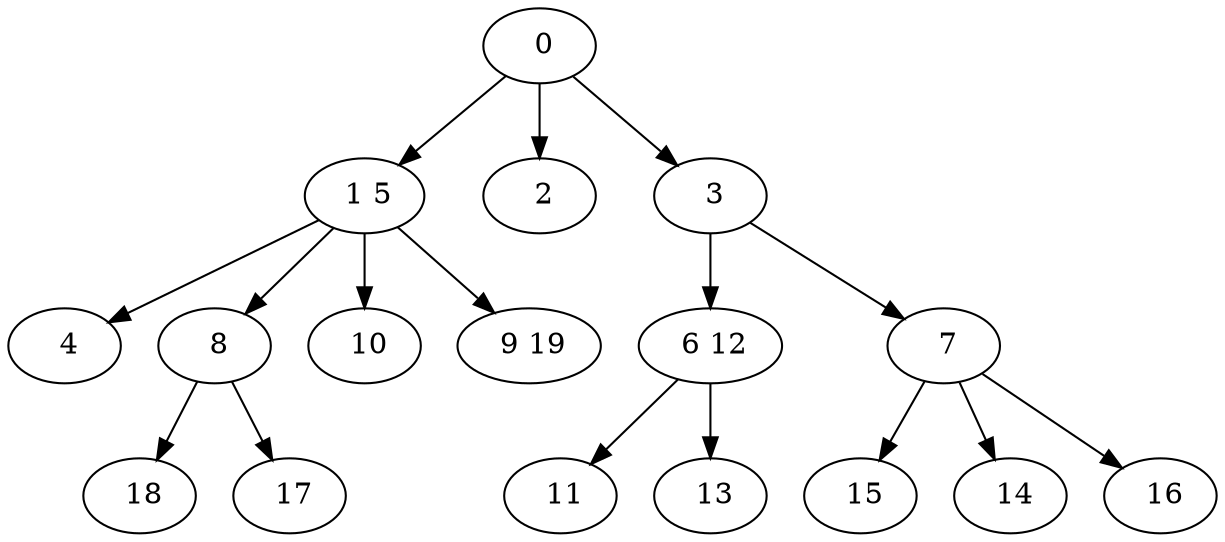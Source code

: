 digraph mytree {
" 0" -> " 1 5";
" 0" -> " 2";
" 0" -> " 3";
" 1 5" -> " 4";
" 1 5" -> " 8";
" 1 5" -> " 10";
" 1 5" -> " 9 19";
" 2";
" 4";
" 15";
" 3" -> " 6 12";
" 3" -> " 7";
" 6 12" -> " 11";
" 6 12" -> " 13";
" 7" -> " 15";
" 7" -> " 14";
" 7" -> " 16";
" 8" -> " 18";
" 8" -> " 17";
" 10";
" 9 19";
" 11";
" 14";
" 16";
" 18";
" 13";
" 17";
}
